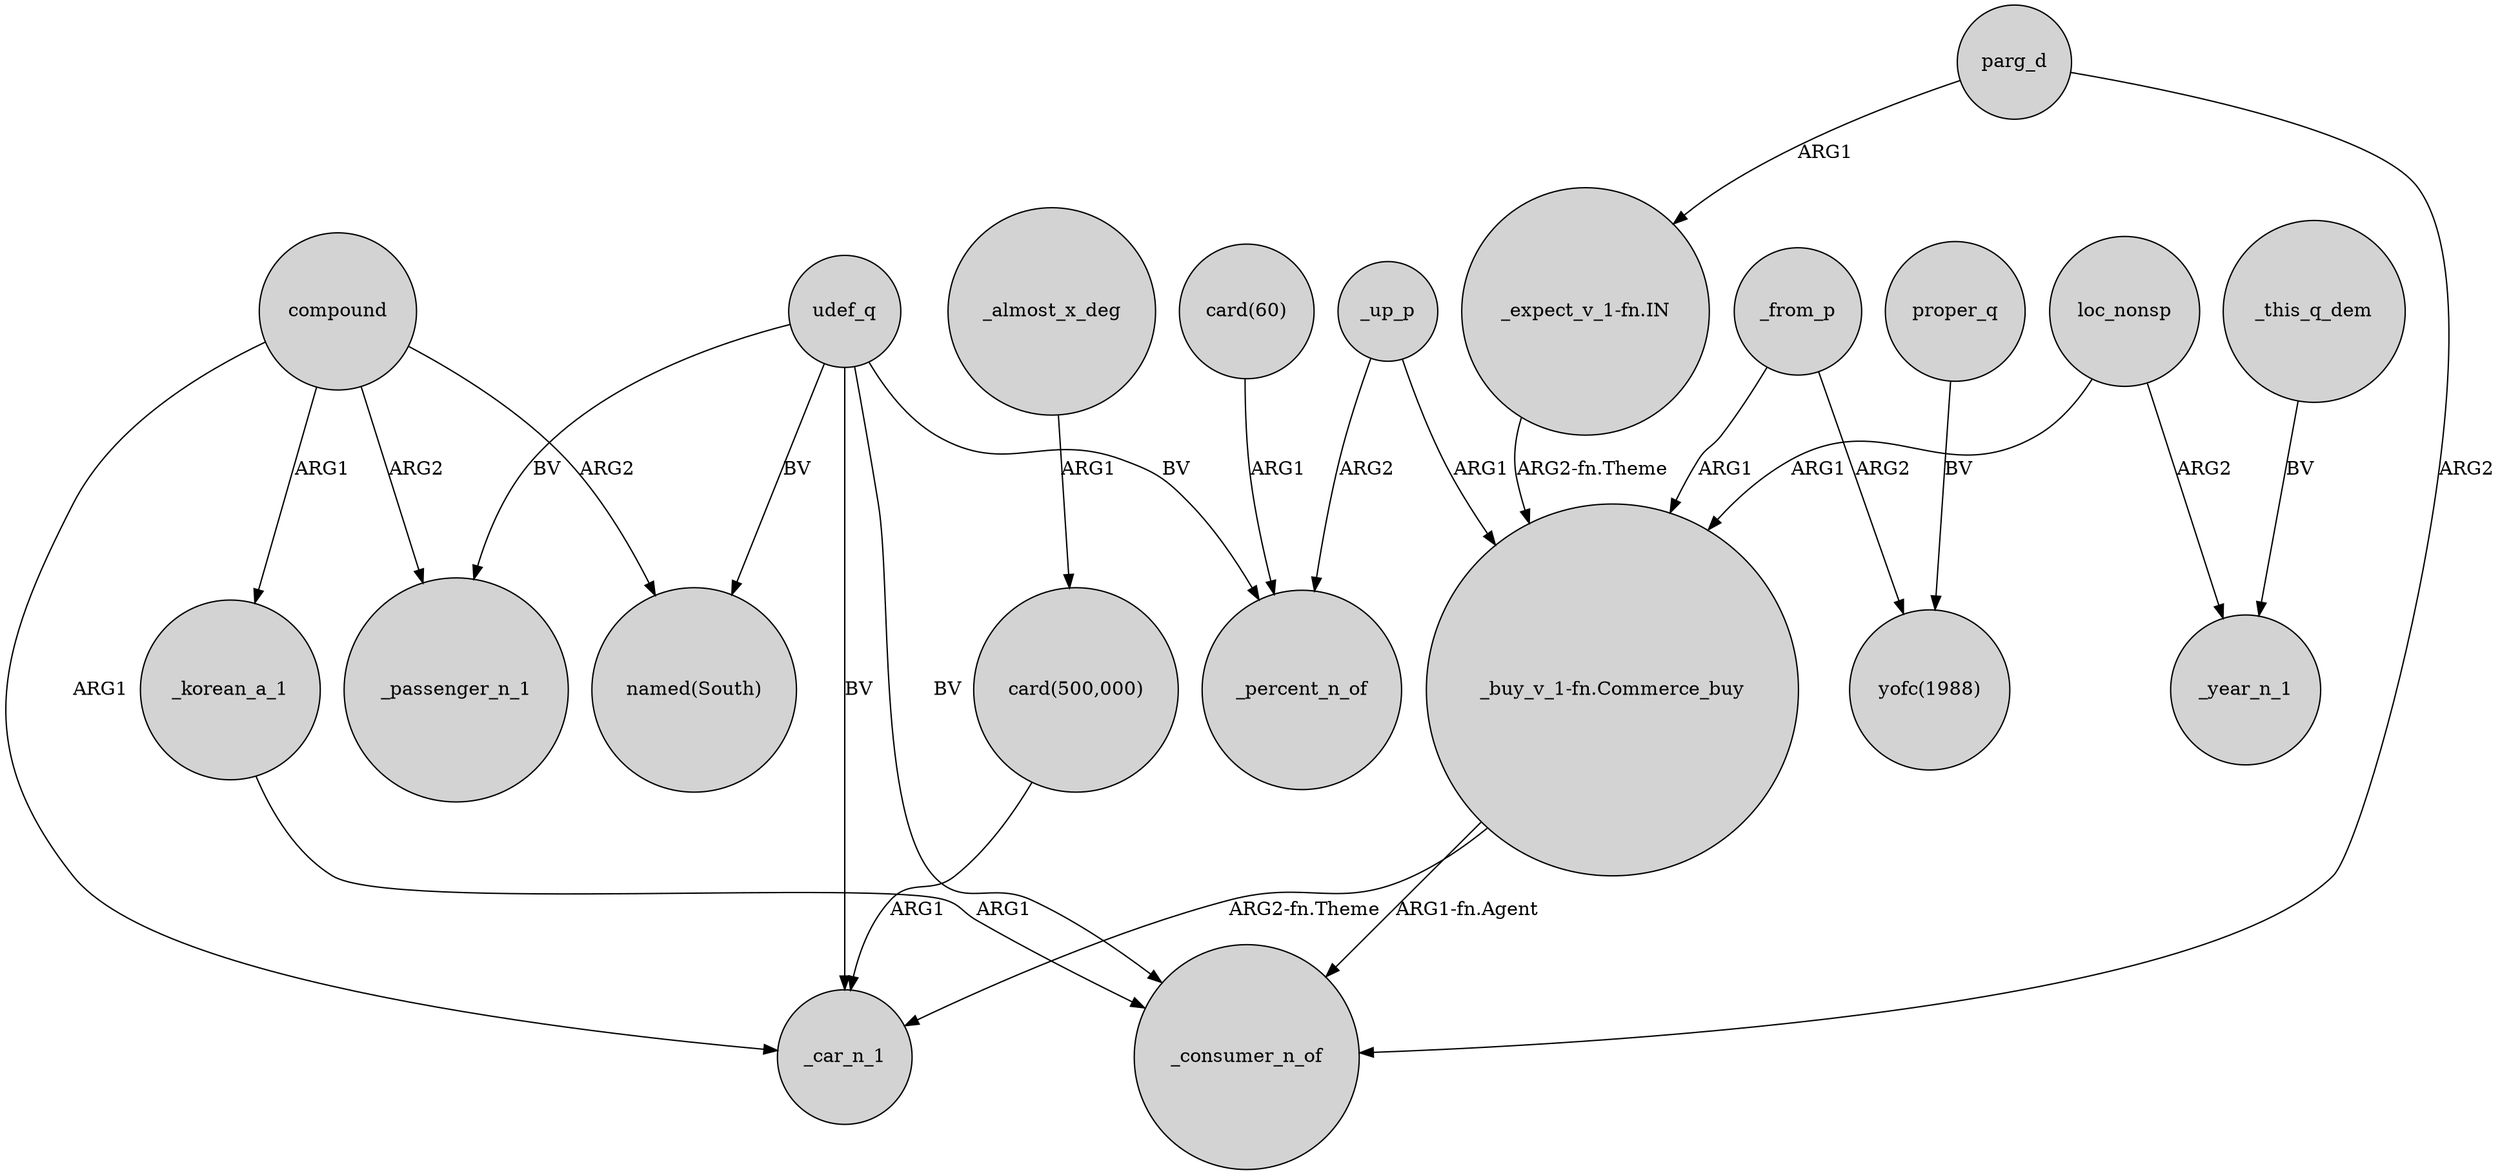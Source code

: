 digraph {
	node [shape=circle style=filled]
	compound -> _passenger_n_1 [label=ARG2]
	compound -> "named(South)" [label=ARG2]
	_from_p -> "yofc(1988)" [label=ARG2]
	"_buy_v_1-fn.Commerce_buy" -> _consumer_n_of [label="ARG1-fn.Agent"]
	"card(500,000)" -> _car_n_1 [label=ARG1]
	"card(60)" -> _percent_n_of [label=ARG1]
	_almost_x_deg -> "card(500,000)" [label=ARG1]
	udef_q -> _passenger_n_1 [label=BV]
	"_expect_v_1-fn.IN" -> "_buy_v_1-fn.Commerce_buy" [label="ARG2-fn.Theme"]
	udef_q -> "named(South)" [label=BV]
	_from_p -> "_buy_v_1-fn.Commerce_buy" [label=ARG1]
	parg_d -> _consumer_n_of [label=ARG2]
	proper_q -> "yofc(1988)" [label=BV]
	"_buy_v_1-fn.Commerce_buy" -> _car_n_1 [label="ARG2-fn.Theme"]
	parg_d -> "_expect_v_1-fn.IN" [label=ARG1]
	loc_nonsp -> _year_n_1 [label=ARG2]
	udef_q -> _consumer_n_of [label=BV]
	_up_p -> "_buy_v_1-fn.Commerce_buy" [label=ARG1]
	compound -> _korean_a_1 [label=ARG1]
	compound -> _car_n_1 [label=ARG1]
	udef_q -> _car_n_1 [label=BV]
	_korean_a_1 -> _consumer_n_of [label=ARG1]
	udef_q -> _percent_n_of [label=BV]
	loc_nonsp -> "_buy_v_1-fn.Commerce_buy" [label=ARG1]
	_up_p -> _percent_n_of [label=ARG2]
	_this_q_dem -> _year_n_1 [label=BV]
}
